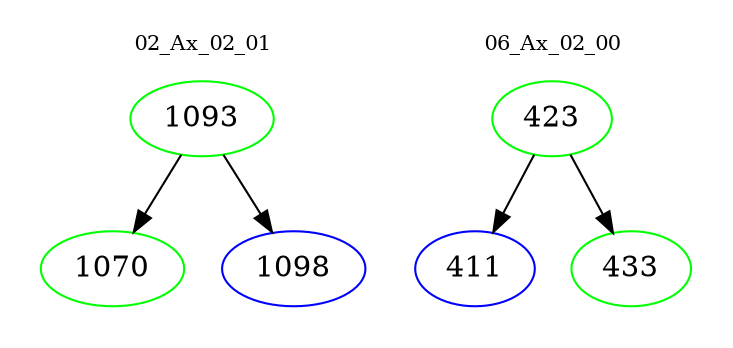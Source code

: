 digraph{
subgraph cluster_0 {
color = white
label = "02_Ax_02_01";
fontsize=10;
T0_1093 [label="1093", color="green"]
T0_1093 -> T0_1070 [color="black"]
T0_1070 [label="1070", color="green"]
T0_1093 -> T0_1098 [color="black"]
T0_1098 [label="1098", color="blue"]
}
subgraph cluster_1 {
color = white
label = "06_Ax_02_00";
fontsize=10;
T1_423 [label="423", color="green"]
T1_423 -> T1_411 [color="black"]
T1_411 [label="411", color="blue"]
T1_423 -> T1_433 [color="black"]
T1_433 [label="433", color="green"]
}
}
